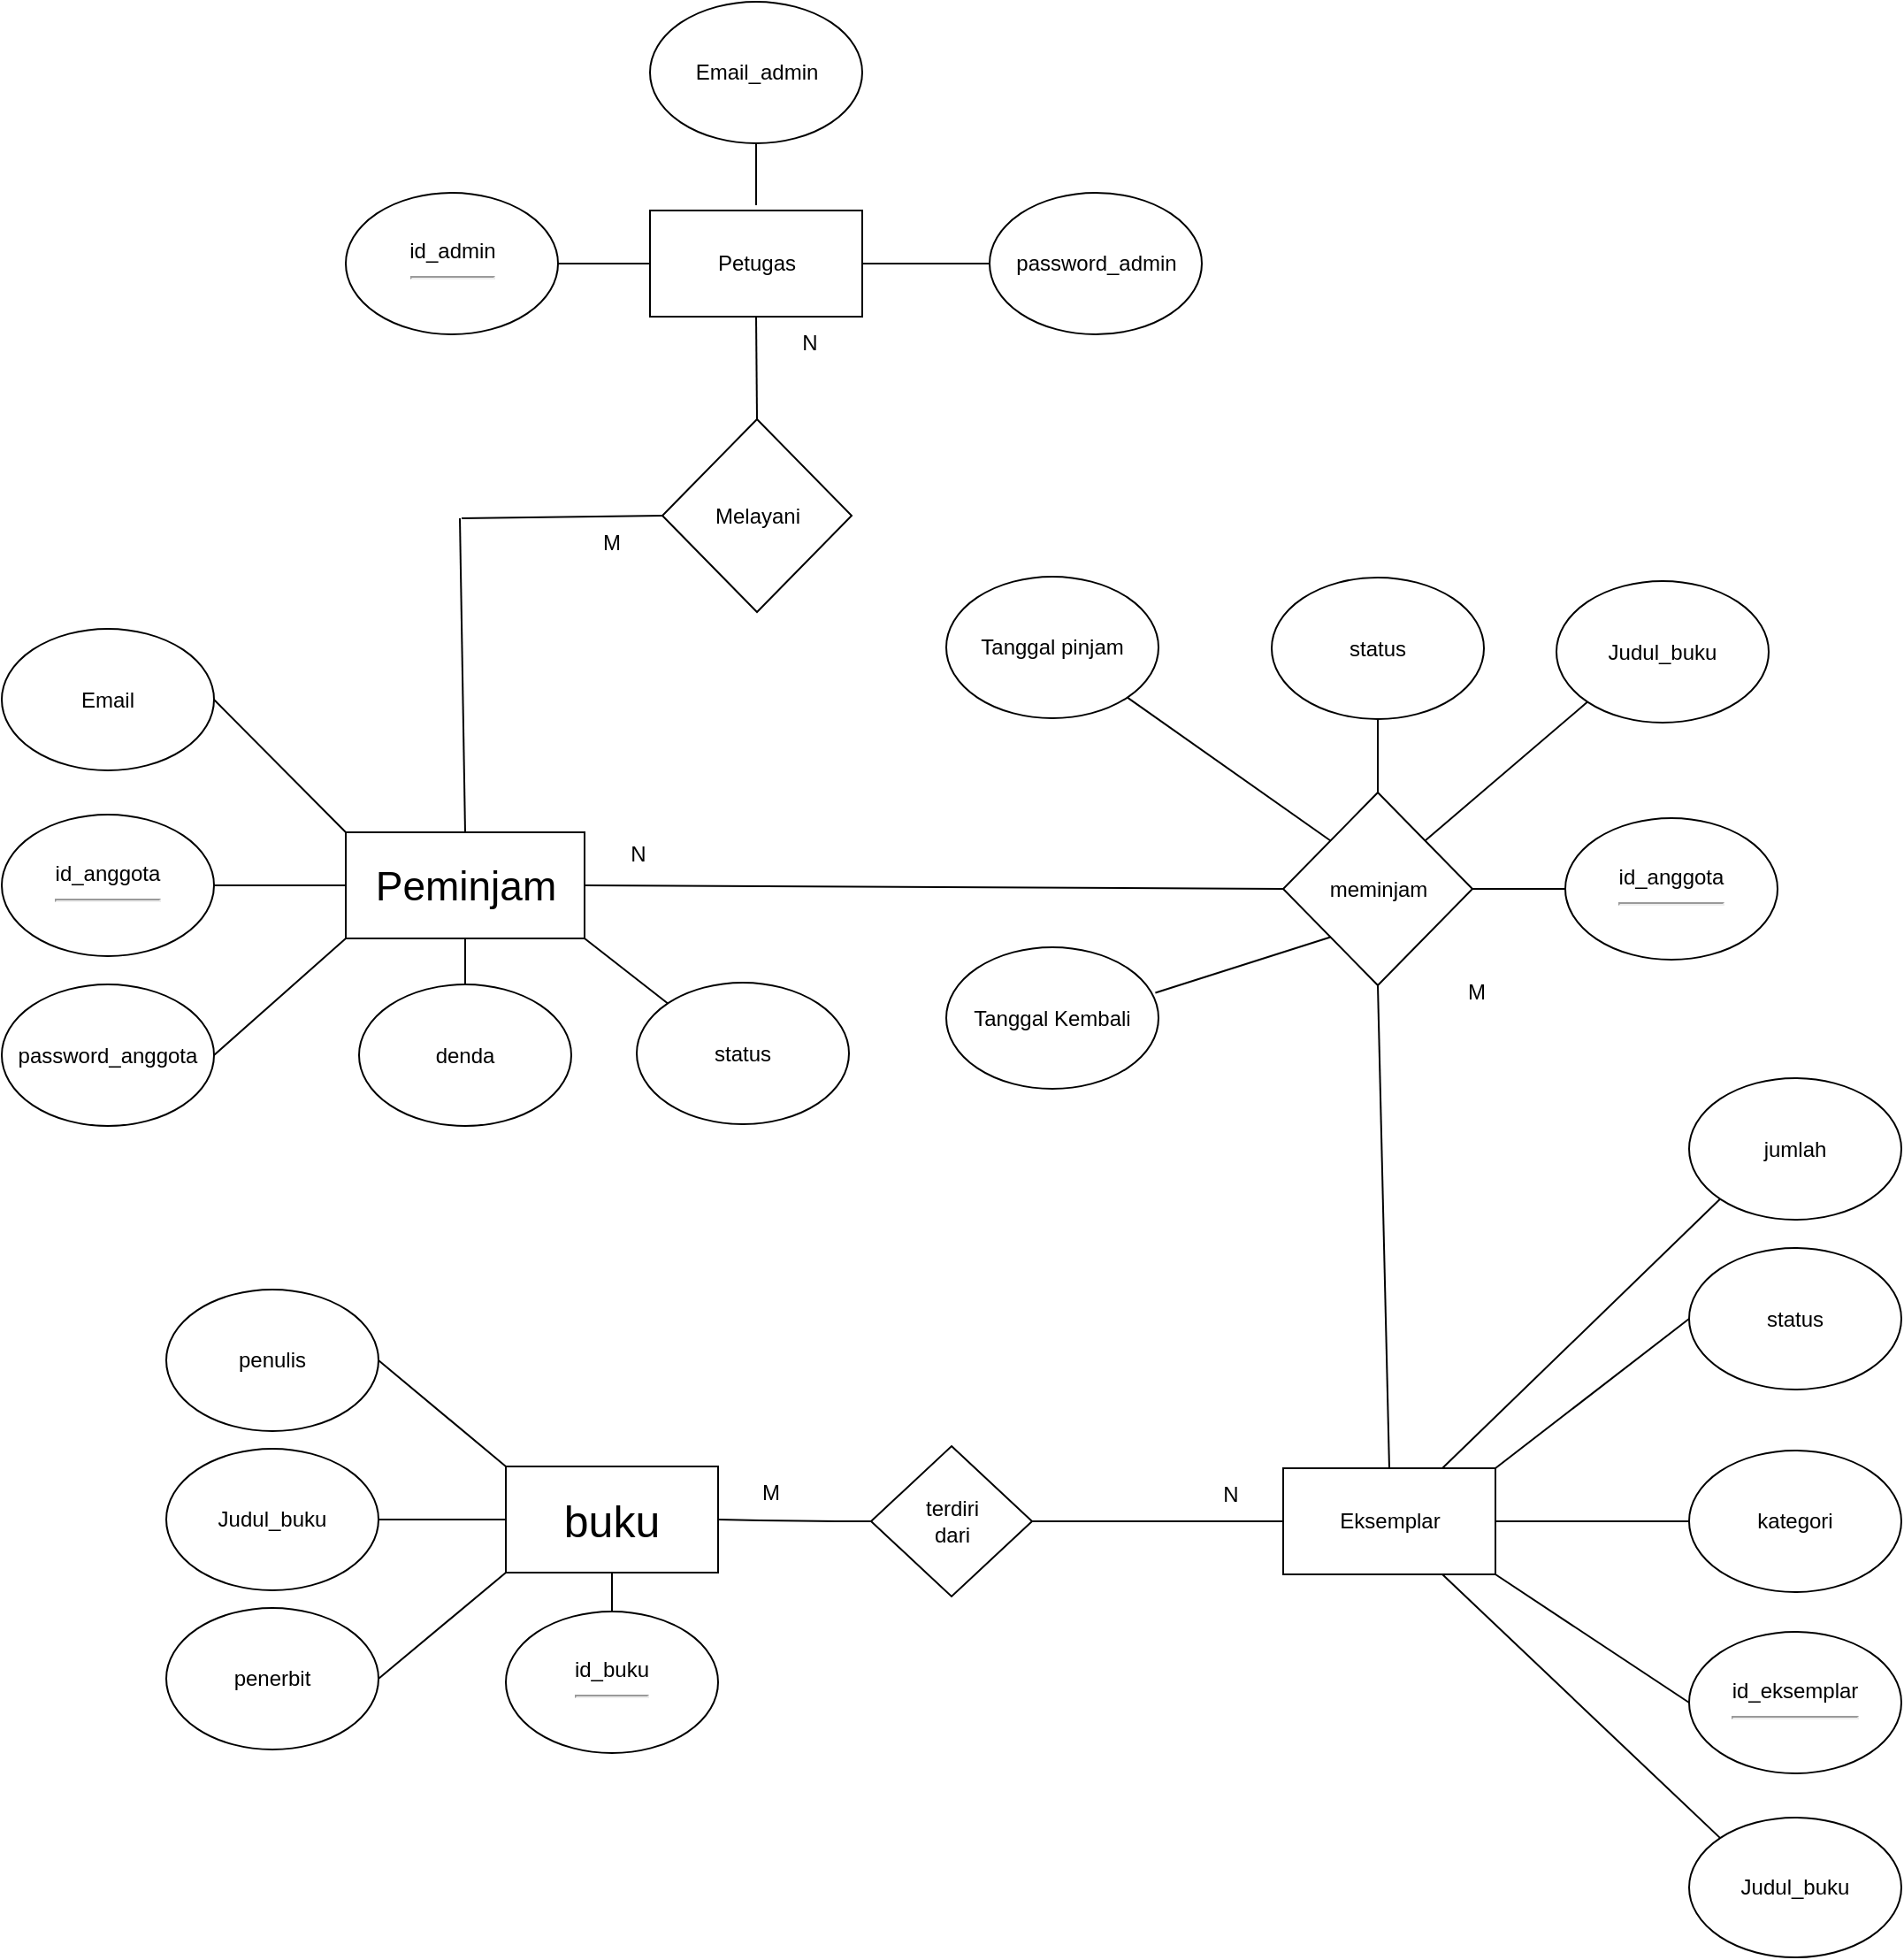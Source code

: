<mxfile version="26.1.0">
  <diagram name="Page-1" id="ZAB9_FmAw0L7h3K631Ix">
    <mxGraphModel dx="1840" dy="1607" grid="0" gridSize="10" guides="1" tooltips="1" connect="1" arrows="1" fold="1" page="0" pageScale="1" pageWidth="850" pageHeight="1100" math="0" shadow="0">
      <root>
        <mxCell id="0" />
        <mxCell id="1" parent="0" />
        <mxCell id="pnL7EBft7b9U8jceKXxR-1" value="&lt;font style=&quot;font-size: 25px;&quot;&gt;buku&lt;/font&gt;" style="rounded=0;whiteSpace=wrap;html=1;" parent="1" vertex="1">
          <mxGeometry x="24" y="32" width="120" height="60" as="geometry" />
        </mxCell>
        <mxCell id="pnL7EBft7b9U8jceKXxR-4" value="id_buku&lt;hr&gt;" style="ellipse;whiteSpace=wrap;html=1;" parent="1" vertex="1">
          <mxGeometry x="24" y="114" width="120" height="80" as="geometry" />
        </mxCell>
        <mxCell id="pnL7EBft7b9U8jceKXxR-9" value="Judul_buku" style="ellipse;whiteSpace=wrap;html=1;" parent="1" vertex="1">
          <mxGeometry x="-168" y="22" width="120" height="80" as="geometry" />
        </mxCell>
        <mxCell id="pnL7EBft7b9U8jceKXxR-10" value="" style="endArrow=none;html=1;rounded=0;fontSize=12;startSize=8;endSize=8;curved=1;exitX=1;exitY=0.5;exitDx=0;exitDy=0;entryX=0;entryY=0.5;entryDx=0;entryDy=0;" parent="1" source="pnL7EBft7b9U8jceKXxR-9" target="pnL7EBft7b9U8jceKXxR-1" edge="1">
          <mxGeometry width="50" height="50" relative="1" as="geometry">
            <mxPoint x="94" y="42" as="sourcePoint" />
            <mxPoint x="94" y="-40" as="targetPoint" />
          </mxGeometry>
        </mxCell>
        <mxCell id="pnL7EBft7b9U8jceKXxR-16" value="penulis" style="ellipse;whiteSpace=wrap;html=1;" parent="1" vertex="1">
          <mxGeometry x="-168" y="-68" width="120" height="80" as="geometry" />
        </mxCell>
        <mxCell id="pnL7EBft7b9U8jceKXxR-17" value="" style="endArrow=none;html=1;rounded=0;fontSize=12;startSize=8;endSize=8;curved=1;exitX=1;exitY=0.5;exitDx=0;exitDy=0;entryX=0;entryY=0;entryDx=0;entryDy=0;" parent="1" source="pnL7EBft7b9U8jceKXxR-16" target="pnL7EBft7b9U8jceKXxR-1" edge="1">
          <mxGeometry width="50" height="50" relative="1" as="geometry">
            <mxPoint x="64" y="-114" as="sourcePoint" />
            <mxPoint x="-6" y="-94" as="targetPoint" />
          </mxGeometry>
        </mxCell>
        <mxCell id="pnL7EBft7b9U8jceKXxR-18" value="penerbit" style="ellipse;whiteSpace=wrap;html=1;" parent="1" vertex="1">
          <mxGeometry x="-168" y="112" width="120" height="80" as="geometry" />
        </mxCell>
        <mxCell id="pnL7EBft7b9U8jceKXxR-19" value="" style="endArrow=none;html=1;rounded=0;fontSize=12;startSize=8;endSize=8;curved=1;exitX=1;exitY=0.5;exitDx=0;exitDy=0;entryX=0;entryY=1;entryDx=0;entryDy=0;" parent="1" source="pnL7EBft7b9U8jceKXxR-18" target="pnL7EBft7b9U8jceKXxR-1" edge="1">
          <mxGeometry width="50" height="50" relative="1" as="geometry">
            <mxPoint x="-405" y="187" as="sourcePoint" />
            <mxPoint x="-215" y="187" as="targetPoint" />
          </mxGeometry>
        </mxCell>
        <mxCell id="pnL7EBft7b9U8jceKXxR-22" value="&lt;span style=&quot;font-size: 23px;&quot;&gt;Peminjam&lt;/span&gt;" style="rounded=0;whiteSpace=wrap;html=1;" parent="1" vertex="1">
          <mxGeometry x="-66.5" y="-326.5" width="135" height="60" as="geometry" />
        </mxCell>
        <mxCell id="pnL7EBft7b9U8jceKXxR-23" value="" style="endArrow=none;html=1;rounded=0;fontSize=12;startSize=8;endSize=8;curved=1;exitX=1;exitY=0.5;exitDx=0;exitDy=0;entryX=0;entryY=0.5;entryDx=0;entryDy=0;" parent="1" source="pnL7EBft7b9U8jceKXxR-24" target="pnL7EBft7b9U8jceKXxR-22" edge="1">
          <mxGeometry width="50" height="50" relative="1" as="geometry">
            <mxPoint x="-498" y="-295.5" as="sourcePoint" />
            <mxPoint x="-36" y="-450.5" as="targetPoint" />
          </mxGeometry>
        </mxCell>
        <mxCell id="pnL7EBft7b9U8jceKXxR-24" value="id_anggota&lt;hr&gt;" style="ellipse;whiteSpace=wrap;html=1;" parent="1" vertex="1">
          <mxGeometry x="-261" y="-336.5" width="120" height="80" as="geometry" />
        </mxCell>
        <mxCell id="pnL7EBft7b9U8jceKXxR-25" value="" style="endArrow=none;html=1;rounded=0;fontSize=12;startSize=8;endSize=8;curved=1;exitX=1;exitY=0.5;exitDx=0;exitDy=0;entryX=0;entryY=1;entryDx=0;entryDy=0;" parent="1" source="pnL7EBft7b9U8jceKXxR-26" target="pnL7EBft7b9U8jceKXxR-22" edge="1">
          <mxGeometry width="50" height="50" relative="1" as="geometry">
            <mxPoint x="-498" y="-199.5" as="sourcePoint" />
            <mxPoint x="-59" y="-200.5" as="targetPoint" />
          </mxGeometry>
        </mxCell>
        <mxCell id="pnL7EBft7b9U8jceKXxR-26" value="password_anggota" style="ellipse;whiteSpace=wrap;html=1;" parent="1" vertex="1">
          <mxGeometry x="-261" y="-240.5" width="120" height="80" as="geometry" />
        </mxCell>
        <mxCell id="pnL7EBft7b9U8jceKXxR-29" value="" style="endArrow=none;html=1;rounded=0;fontSize=12;startSize=8;endSize=8;curved=1;exitX=1;exitY=0.5;exitDx=0;exitDy=0;entryX=0;entryY=0;entryDx=0;entryDy=0;" parent="1" source="pnL7EBft7b9U8jceKXxR-30" target="pnL7EBft7b9U8jceKXxR-22" edge="1">
          <mxGeometry width="50" height="50" relative="1" as="geometry">
            <mxPoint x="-498" y="-404.5" as="sourcePoint" />
            <mxPoint x="-59" y="-405.5" as="targetPoint" />
          </mxGeometry>
        </mxCell>
        <mxCell id="pnL7EBft7b9U8jceKXxR-30" value="Email" style="ellipse;whiteSpace=wrap;html=1;" parent="1" vertex="1">
          <mxGeometry x="-261" y="-441.5" width="120" height="80" as="geometry" />
        </mxCell>
        <mxCell id="pnL7EBft7b9U8jceKXxR-31" value="meminjam" style="rhombus;whiteSpace=wrap;html=1;" parent="1" vertex="1">
          <mxGeometry x="463.5" y="-349" width="107" height="109" as="geometry" />
        </mxCell>
        <mxCell id="pnL7EBft7b9U8jceKXxR-32" value="" style="endArrow=none;html=1;rounded=0;fontSize=12;startSize=8;endSize=8;curved=1;exitX=1;exitY=0.5;exitDx=0;exitDy=0;entryX=0;entryY=0.5;entryDx=0;entryDy=0;" parent="1" source="pnL7EBft7b9U8jceKXxR-22" target="pnL7EBft7b9U8jceKXxR-31" edge="1">
          <mxGeometry width="50" height="50" relative="1" as="geometry">
            <mxPoint x="352" y="-286.5" as="sourcePoint" />
            <mxPoint x="434" y="-286.5" as="targetPoint" />
          </mxGeometry>
        </mxCell>
        <mxCell id="pnL7EBft7b9U8jceKXxR-47" value="" style="endArrow=none;html=1;rounded=0;fontSize=12;startSize=8;endSize=8;curved=1;exitX=0.5;exitY=1;exitDx=0;exitDy=0;entryX=0.5;entryY=0;entryDx=0;entryDy=0;" parent="1" source="pnL7EBft7b9U8jceKXxR-1" target="pnL7EBft7b9U8jceKXxR-4" edge="1">
          <mxGeometry width="50" height="50" relative="1" as="geometry">
            <mxPoint x="154" y="72" as="sourcePoint" />
            <mxPoint x="226" y="72" as="targetPoint" />
          </mxGeometry>
        </mxCell>
        <mxCell id="pnL7EBft7b9U8jceKXxR-50" value="denda" style="ellipse;whiteSpace=wrap;html=1;" parent="1" vertex="1">
          <mxGeometry x="-59" y="-240.5" width="120" height="80" as="geometry" />
        </mxCell>
        <mxCell id="pnL7EBft7b9U8jceKXxR-51" value="" style="endArrow=none;html=1;rounded=0;fontSize=12;startSize=8;endSize=8;curved=1;exitX=0.5;exitY=0;exitDx=0;exitDy=0;entryX=0.5;entryY=1;entryDx=0;entryDy=0;" parent="1" source="pnL7EBft7b9U8jceKXxR-50" target="pnL7EBft7b9U8jceKXxR-22" edge="1">
          <mxGeometry width="50" height="50" relative="1" as="geometry">
            <mxPoint x="-131" y="-190.5" as="sourcePoint" />
            <mxPoint x="-49" y="-256.5" as="targetPoint" />
          </mxGeometry>
        </mxCell>
        <mxCell id="pnL7EBft7b9U8jceKXxR-52" value="terdiri&lt;div&gt;dari&lt;/div&gt;" style="rhombus;whiteSpace=wrap;html=1;" parent="1" vertex="1">
          <mxGeometry x="230.5" y="20.5" width="91" height="85" as="geometry" />
        </mxCell>
        <mxCell id="pnL7EBft7b9U8jceKXxR-53" value="" style="endArrow=none;html=1;rounded=0;fontSize=12;startSize=8;endSize=8;curved=1;entryX=0;entryY=0.5;entryDx=0;entryDy=0;exitX=1;exitY=0.5;exitDx=0;exitDy=0;" parent="1" source="pnL7EBft7b9U8jceKXxR-1" target="pnL7EBft7b9U8jceKXxR-52" edge="1">
          <mxGeometry width="50" height="50" relative="1" as="geometry">
            <mxPoint x="165" y="61" as="sourcePoint" />
            <mxPoint x="199.5" y="63.5" as="targetPoint" />
            <Array as="points">
              <mxPoint x="192" y="63" />
            </Array>
          </mxGeometry>
        </mxCell>
        <mxCell id="pnL7EBft7b9U8jceKXxR-54" value="Eksemplar" style="rounded=0;whiteSpace=wrap;html=1;" parent="1" vertex="1">
          <mxGeometry x="463.5" y="33" width="120" height="60" as="geometry" />
        </mxCell>
        <mxCell id="pnL7EBft7b9U8jceKXxR-55" value="kategori" style="ellipse;whiteSpace=wrap;html=1;" parent="1" vertex="1">
          <mxGeometry x="693" y="23" width="120" height="80" as="geometry" />
        </mxCell>
        <mxCell id="pnL7EBft7b9U8jceKXxR-56" value="" style="endArrow=none;html=1;rounded=0;fontSize=12;startSize=8;endSize=8;curved=1;entryX=0;entryY=0.5;entryDx=0;entryDy=0;exitX=1;exitY=0.5;exitDx=0;exitDy=0;" parent="1" source="pnL7EBft7b9U8jceKXxR-54" target="pnL7EBft7b9U8jceKXxR-55" edge="1">
          <mxGeometry width="50" height="50" relative="1" as="geometry">
            <mxPoint x="505" y="93" as="sourcePoint" />
            <mxPoint x="671" y="-30" as="targetPoint" />
          </mxGeometry>
        </mxCell>
        <mxCell id="pnL7EBft7b9U8jceKXxR-57" value="" style="endArrow=none;html=1;rounded=0;fontSize=12;startSize=8;endSize=8;curved=1;exitX=0;exitY=0.5;exitDx=0;exitDy=0;entryX=1;entryY=0.5;entryDx=0;entryDy=0;" parent="1" source="pnL7EBft7b9U8jceKXxR-54" target="pnL7EBft7b9U8jceKXxR-52" edge="1">
          <mxGeometry width="50" height="50" relative="1" as="geometry">
            <mxPoint x="286.5" y="265.5" as="sourcePoint" />
            <mxPoint x="286.5" y="115.5" as="targetPoint" />
          </mxGeometry>
        </mxCell>
        <mxCell id="pnL7EBft7b9U8jceKXxR-58" value="id_eksemplar&lt;hr&gt;" style="ellipse;whiteSpace=wrap;html=1;" parent="1" vertex="1">
          <mxGeometry x="693" y="125.5" width="120" height="80" as="geometry" />
        </mxCell>
        <mxCell id="pnL7EBft7b9U8jceKXxR-59" value="" style="endArrow=none;html=1;rounded=0;fontSize=12;startSize=8;endSize=8;curved=1;entryX=0;entryY=0.5;entryDx=0;entryDy=0;exitX=1;exitY=1;exitDx=0;exitDy=0;" parent="1" source="pnL7EBft7b9U8jceKXxR-54" target="pnL7EBft7b9U8jceKXxR-58" edge="1">
          <mxGeometry width="50" height="50" relative="1" as="geometry">
            <mxPoint x="823" y="312.5" as="sourcePoint" />
            <mxPoint x="753.0" y="272" as="targetPoint" />
          </mxGeometry>
        </mxCell>
        <mxCell id="pnL7EBft7b9U8jceKXxR-61" value="status" style="ellipse;whiteSpace=wrap;html=1;" parent="1" vertex="1">
          <mxGeometry x="693" y="-91.5" width="120" height="80" as="geometry" />
        </mxCell>
        <mxCell id="pnL7EBft7b9U8jceKXxR-62" value="" style="endArrow=none;html=1;rounded=0;fontSize=12;startSize=8;endSize=8;curved=1;entryX=0;entryY=0.5;entryDx=0;entryDy=0;exitX=1;exitY=0;exitDx=0;exitDy=0;" parent="1" source="pnL7EBft7b9U8jceKXxR-54" target="pnL7EBft7b9U8jceKXxR-61" edge="1">
          <mxGeometry width="50" height="50" relative="1" as="geometry">
            <mxPoint x="583.5" y="-51" as="sourcePoint" />
            <mxPoint x="671" y="-144.5" as="targetPoint" />
          </mxGeometry>
        </mxCell>
        <mxCell id="pnL7EBft7b9U8jceKXxR-63" value="Judul_buku" style="ellipse;whiteSpace=wrap;html=1;" parent="1" vertex="1">
          <mxGeometry x="693" y="230.5" width="120" height="79" as="geometry" />
        </mxCell>
        <mxCell id="pnL7EBft7b9U8jceKXxR-64" value="" style="endArrow=none;html=1;rounded=0;fontSize=12;startSize=8;endSize=8;curved=1;exitX=0;exitY=0;exitDx=0;exitDy=0;entryX=0.75;entryY=1;entryDx=0;entryDy=0;" parent="1" source="pnL7EBft7b9U8jceKXxR-63" target="pnL7EBft7b9U8jceKXxR-54" edge="1">
          <mxGeometry width="50" height="50" relative="1" as="geometry">
            <mxPoint x="762.5" y="117.5" as="sourcePoint" />
            <mxPoint x="693" y="137.5" as="targetPoint" />
          </mxGeometry>
        </mxCell>
        <mxCell id="pnL7EBft7b9U8jceKXxR-71" value="" style="endArrow=none;html=1;rounded=0;fontSize=12;startSize=8;endSize=8;curved=1;exitX=0.5;exitY=1;exitDx=0;exitDy=0;entryX=0.5;entryY=0;entryDx=0;entryDy=0;" parent="1" source="pnL7EBft7b9U8jceKXxR-31" target="pnL7EBft7b9U8jceKXxR-54" edge="1">
          <mxGeometry width="50" height="50" relative="1" as="geometry">
            <mxPoint x="516" y="-185.5" as="sourcePoint" />
            <mxPoint x="464" y="-15.5" as="targetPoint" />
          </mxGeometry>
        </mxCell>
        <mxCell id="pnL7EBft7b9U8jceKXxR-72" value="jumlah" style="ellipse;whiteSpace=wrap;html=1;" parent="1" vertex="1">
          <mxGeometry x="693" y="-187.5" width="120" height="80" as="geometry" />
        </mxCell>
        <mxCell id="pnL7EBft7b9U8jceKXxR-73" value="" style="endArrow=none;html=1;rounded=0;fontSize=12;startSize=8;endSize=8;curved=1;entryX=0;entryY=1;entryDx=0;entryDy=0;exitX=0.75;exitY=0;exitDx=0;exitDy=0;" parent="1" source="pnL7EBft7b9U8jceKXxR-54" target="pnL7EBft7b9U8jceKXxR-72" edge="1">
          <mxGeometry width="50" height="50" relative="1" as="geometry">
            <mxPoint x="553" y="1.5" as="sourcePoint" />
            <mxPoint x="664" y="-240.5" as="targetPoint" />
          </mxGeometry>
        </mxCell>
        <mxCell id="pnL7EBft7b9U8jceKXxR-74" value="" style="endArrow=none;html=1;rounded=0;fontSize=12;startSize=8;endSize=8;curved=1;exitX=1;exitY=1;exitDx=0;exitDy=0;entryX=0;entryY=0;entryDx=0;entryDy=0;" parent="1" source="pnL7EBft7b9U8jceKXxR-22" target="pnL7EBft7b9U8jceKXxR-75" edge="1">
          <mxGeometry width="50" height="50" relative="1" as="geometry">
            <mxPoint x="-134.5" y="-204.5" as="sourcePoint" />
            <mxPoint x="248" y="-161" as="targetPoint" />
          </mxGeometry>
        </mxCell>
        <mxCell id="pnL7EBft7b9U8jceKXxR-75" value="status" style="ellipse;whiteSpace=wrap;html=1;" parent="1" vertex="1">
          <mxGeometry x="98" y="-241.5" width="120" height="80" as="geometry" />
        </mxCell>
        <mxCell id="pnL7EBft7b9U8jceKXxR-76" value="" style="endArrow=none;html=1;rounded=0;fontSize=12;startSize=8;endSize=8;curved=1;exitX=0.5;exitY=1;exitDx=0;exitDy=0;entryX=0.5;entryY=0;entryDx=0;entryDy=0;" parent="1" source="pnL7EBft7b9U8jceKXxR-77" target="pnL7EBft7b9U8jceKXxR-31" edge="1">
          <mxGeometry width="50" height="50" relative="1" as="geometry">
            <mxPoint x="224.5" y="-454.5" as="sourcePoint" />
            <mxPoint x="517" y="-376.5" as="targetPoint" />
          </mxGeometry>
        </mxCell>
        <mxCell id="pnL7EBft7b9U8jceKXxR-77" value="status" style="ellipse;whiteSpace=wrap;html=1;" parent="1" vertex="1">
          <mxGeometry x="457" y="-470.5" width="120" height="80" as="geometry" />
        </mxCell>
        <mxCell id="pnL7EBft7b9U8jceKXxR-78" value="" style="endArrow=none;html=1;rounded=0;fontSize=12;startSize=8;endSize=8;curved=1;exitX=0;exitY=1;exitDx=0;exitDy=0;entryX=1;entryY=0;entryDx=0;entryDy=0;" parent="1" source="pnL7EBft7b9U8jceKXxR-79" target="pnL7EBft7b9U8jceKXxR-31" edge="1">
          <mxGeometry width="50" height="50" relative="1" as="geometry">
            <mxPoint x="385.5" y="-452.5" as="sourcePoint" />
            <mxPoint x="678" y="-346.5" as="targetPoint" />
          </mxGeometry>
        </mxCell>
        <mxCell id="pnL7EBft7b9U8jceKXxR-79" value="Judul_buku" style="ellipse;whiteSpace=wrap;html=1;" parent="1" vertex="1">
          <mxGeometry x="618" y="-468.5" width="120" height="80" as="geometry" />
        </mxCell>
        <mxCell id="pnL7EBft7b9U8jceKXxR-80" value="" style="endArrow=none;html=1;rounded=0;fontSize=12;startSize=8;endSize=8;curved=1;exitX=1;exitY=0.5;exitDx=0;exitDy=0;entryX=0;entryY=0.5;entryDx=0;entryDy=0;" parent="1" source="pnL7EBft7b9U8jceKXxR-31" target="pnL7EBft7b9U8jceKXxR-81" edge="1">
          <mxGeometry width="50" height="50" relative="1" as="geometry">
            <mxPoint x="391.5" y="-313.5" as="sourcePoint" />
            <mxPoint x="684" y="-207.5" as="targetPoint" />
          </mxGeometry>
        </mxCell>
        <mxCell id="pnL7EBft7b9U8jceKXxR-81" value="id_anggota&lt;hr&gt;" style="ellipse;whiteSpace=wrap;html=1;" parent="1" vertex="1">
          <mxGeometry x="623" y="-334.5" width="120" height="80" as="geometry" />
        </mxCell>
        <mxCell id="pnL7EBft7b9U8jceKXxR-82" value="" style="endArrow=none;html=1;rounded=0;fontSize=12;startSize=8;endSize=8;curved=1;exitX=0;exitY=0;exitDx=0;exitDy=0;entryX=1;entryY=1;entryDx=0;entryDy=0;" parent="1" source="pnL7EBft7b9U8jceKXxR-31" target="pnL7EBft7b9U8jceKXxR-83" edge="1">
          <mxGeometry width="50" height="50" relative="1" as="geometry">
            <mxPoint x="40.5" y="-455" as="sourcePoint" />
            <mxPoint x="333" y="-349" as="targetPoint" />
          </mxGeometry>
        </mxCell>
        <mxCell id="pnL7EBft7b9U8jceKXxR-83" value="Tanggal pinjam" style="ellipse;whiteSpace=wrap;html=1;" parent="1" vertex="1">
          <mxGeometry x="273" y="-471" width="120" height="80" as="geometry" />
        </mxCell>
        <mxCell id="pnL7EBft7b9U8jceKXxR-84" value="" style="endArrow=none;html=1;rounded=0;fontSize=12;startSize=8;endSize=8;curved=1;exitX=0;exitY=1;exitDx=0;exitDy=0;entryX=0.985;entryY=0.322;entryDx=0;entryDy=0;entryPerimeter=0;" parent="1" source="pnL7EBft7b9U8jceKXxR-31" target="pnL7EBft7b9U8jceKXxR-85" edge="1">
          <mxGeometry width="50" height="50" relative="1" as="geometry">
            <mxPoint x="40.5" y="-245.5" as="sourcePoint" />
            <mxPoint x="333" y="-139.5" as="targetPoint" />
          </mxGeometry>
        </mxCell>
        <mxCell id="pnL7EBft7b9U8jceKXxR-85" value="Tanggal Kembali" style="ellipse;whiteSpace=wrap;html=1;" parent="1" vertex="1">
          <mxGeometry x="273" y="-261.5" width="120" height="80" as="geometry" />
        </mxCell>
        <mxCell id="pnL7EBft7b9U8jceKXxR-86" value="Petugas" style="rounded=0;whiteSpace=wrap;html=1;" parent="1" vertex="1">
          <mxGeometry x="105.5" y="-678" width="120" height="60" as="geometry" />
        </mxCell>
        <mxCell id="pnL7EBft7b9U8jceKXxR-87" value="id_admin&lt;hr&gt;" style="ellipse;whiteSpace=wrap;html=1;" parent="1" vertex="1">
          <mxGeometry x="-66.5" y="-688" width="120" height="80" as="geometry" />
        </mxCell>
        <mxCell id="pnL7EBft7b9U8jceKXxR-88" value="" style="endArrow=none;html=1;rounded=0;fontSize=12;startSize=8;endSize=8;curved=1;exitX=1;exitY=0.5;exitDx=0;exitDy=0;entryX=0;entryY=0.5;entryDx=0;entryDy=0;" parent="1" source="pnL7EBft7b9U8jceKXxR-87" target="pnL7EBft7b9U8jceKXxR-86" edge="1">
          <mxGeometry width="50" height="50" relative="1" as="geometry">
            <mxPoint x="43.5" y="-837" as="sourcePoint" />
            <mxPoint x="115.5" y="-897" as="targetPoint" />
          </mxGeometry>
        </mxCell>
        <mxCell id="pnL7EBft7b9U8jceKXxR-89" value="password_admin" style="ellipse;whiteSpace=wrap;html=1;" parent="1" vertex="1">
          <mxGeometry x="297.5" y="-688" width="120" height="80" as="geometry" />
        </mxCell>
        <mxCell id="pnL7EBft7b9U8jceKXxR-90" value="" style="endArrow=none;html=1;rounded=0;fontSize=12;startSize=8;endSize=8;curved=1;entryX=1;entryY=0.5;entryDx=0;entryDy=0;exitX=0;exitY=0.5;exitDx=0;exitDy=0;" parent="1" source="pnL7EBft7b9U8jceKXxR-89" target="pnL7EBft7b9U8jceKXxR-86" edge="1">
          <mxGeometry width="50" height="50" relative="1" as="geometry">
            <mxPoint x="280.5" y="-690" as="sourcePoint" />
            <mxPoint x="469.5" y="-645" as="targetPoint" />
          </mxGeometry>
        </mxCell>
        <mxCell id="pnL7EBft7b9U8jceKXxR-91" value="Email_admin" style="ellipse;whiteSpace=wrap;html=1;" parent="1" vertex="1">
          <mxGeometry x="105.5" y="-796" width="120" height="80" as="geometry" />
        </mxCell>
        <mxCell id="pnL7EBft7b9U8jceKXxR-92" value="" style="endArrow=none;html=1;rounded=0;fontSize=12;startSize=8;endSize=8;curved=1;entryX=0.5;entryY=1;entryDx=0;entryDy=0;exitX=0.5;exitY=0;exitDx=0;exitDy=0;" parent="1" source="nLh4ncTkN3yGyxAv5X0V-16" target="pnL7EBft7b9U8jceKXxR-86" edge="1">
          <mxGeometry width="50" height="50" relative="1" as="geometry">
            <mxPoint x="163.5" y="-524" as="sourcePoint" />
            <mxPoint x="277.5" y="-534" as="targetPoint" />
          </mxGeometry>
        </mxCell>
        <mxCell id="nLh4ncTkN3yGyxAv5X0V-15" value="" style="endArrow=none;html=1;rounded=0;fontSize=12;startSize=8;endSize=8;curved=1;exitX=0.5;exitY=1;exitDx=0;exitDy=0;" edge="1" parent="1" source="pnL7EBft7b9U8jceKXxR-91">
          <mxGeometry width="50" height="50" relative="1" as="geometry">
            <mxPoint x="175.5" y="-517" as="sourcePoint" />
            <mxPoint x="165.5" y="-681" as="targetPoint" />
          </mxGeometry>
        </mxCell>
        <mxCell id="nLh4ncTkN3yGyxAv5X0V-16" value="Melayani" style="rhombus;whiteSpace=wrap;html=1;" vertex="1" parent="1">
          <mxGeometry x="112.5" y="-560" width="107" height="109" as="geometry" />
        </mxCell>
        <mxCell id="nLh4ncTkN3yGyxAv5X0V-17" value="" style="endArrow=none;html=1;rounded=0;fontSize=12;startSize=8;endSize=8;curved=1;exitX=0.5;exitY=0;exitDx=0;exitDy=0;" edge="1" parent="1" source="pnL7EBft7b9U8jceKXxR-22">
          <mxGeometry width="50" height="50" relative="1" as="geometry">
            <mxPoint x="5" y="-397" as="sourcePoint" />
            <mxPoint x="-2" y="-504" as="targetPoint" />
          </mxGeometry>
        </mxCell>
        <mxCell id="nLh4ncTkN3yGyxAv5X0V-18" value="" style="endArrow=none;html=1;rounded=0;fontSize=12;startSize=8;endSize=8;curved=1;entryX=0;entryY=0.5;entryDx=0;entryDy=0;" edge="1" parent="1" target="nLh4ncTkN3yGyxAv5X0V-16">
          <mxGeometry width="50" height="50" relative="1" as="geometry">
            <mxPoint x="-1" y="-504" as="sourcePoint" />
            <mxPoint x="11" y="-489" as="targetPoint" />
          </mxGeometry>
        </mxCell>
        <mxCell id="nLh4ncTkN3yGyxAv5X0V-19" value="N" style="text;html=1;align=center;verticalAlign=middle;whiteSpace=wrap;rounded=0;" vertex="1" parent="1">
          <mxGeometry x="165.5" y="-618" width="60" height="30" as="geometry" />
        </mxCell>
        <mxCell id="nLh4ncTkN3yGyxAv5X0V-20" value="M" style="text;html=1;align=center;verticalAlign=middle;whiteSpace=wrap;rounded=0;" vertex="1" parent="1">
          <mxGeometry x="54" y="-505" width="60" height="30" as="geometry" />
        </mxCell>
        <mxCell id="nLh4ncTkN3yGyxAv5X0V-21" value="N" style="text;html=1;align=center;verticalAlign=middle;whiteSpace=wrap;rounded=0;" vertex="1" parent="1">
          <mxGeometry x="68.5" y="-329" width="60" height="30" as="geometry" />
        </mxCell>
        <mxCell id="nLh4ncTkN3yGyxAv5X0V-22" value="M" style="text;html=1;align=center;verticalAlign=middle;whiteSpace=wrap;rounded=0;" vertex="1" parent="1">
          <mxGeometry x="543" y="-251" width="60" height="30" as="geometry" />
        </mxCell>
        <mxCell id="nLh4ncTkN3yGyxAv5X0V-23" value="M" style="text;html=1;align=center;verticalAlign=middle;whiteSpace=wrap;rounded=0;" vertex="1" parent="1">
          <mxGeometry x="144" y="32" width="60" height="30" as="geometry" />
        </mxCell>
        <mxCell id="nLh4ncTkN3yGyxAv5X0V-24" value="N" style="text;html=1;align=center;verticalAlign=middle;whiteSpace=wrap;rounded=0;" vertex="1" parent="1">
          <mxGeometry x="403.5" y="33" width="60" height="30" as="geometry" />
        </mxCell>
      </root>
    </mxGraphModel>
  </diagram>
</mxfile>
